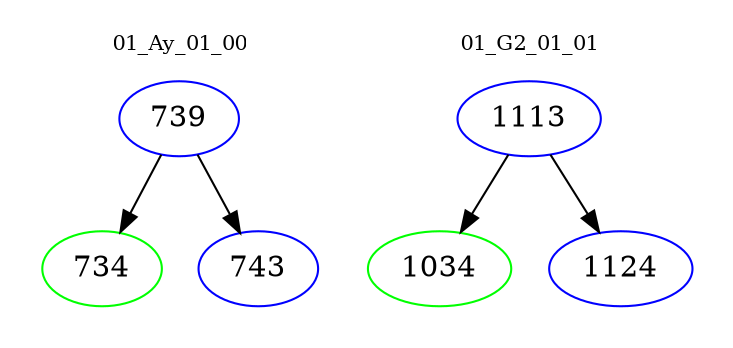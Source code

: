 digraph{
subgraph cluster_0 {
color = white
label = "01_Ay_01_00";
fontsize=10;
T0_739 [label="739", color="blue"]
T0_739 -> T0_734 [color="black"]
T0_734 [label="734", color="green"]
T0_739 -> T0_743 [color="black"]
T0_743 [label="743", color="blue"]
}
subgraph cluster_1 {
color = white
label = "01_G2_01_01";
fontsize=10;
T1_1113 [label="1113", color="blue"]
T1_1113 -> T1_1034 [color="black"]
T1_1034 [label="1034", color="green"]
T1_1113 -> T1_1124 [color="black"]
T1_1124 [label="1124", color="blue"]
}
}
